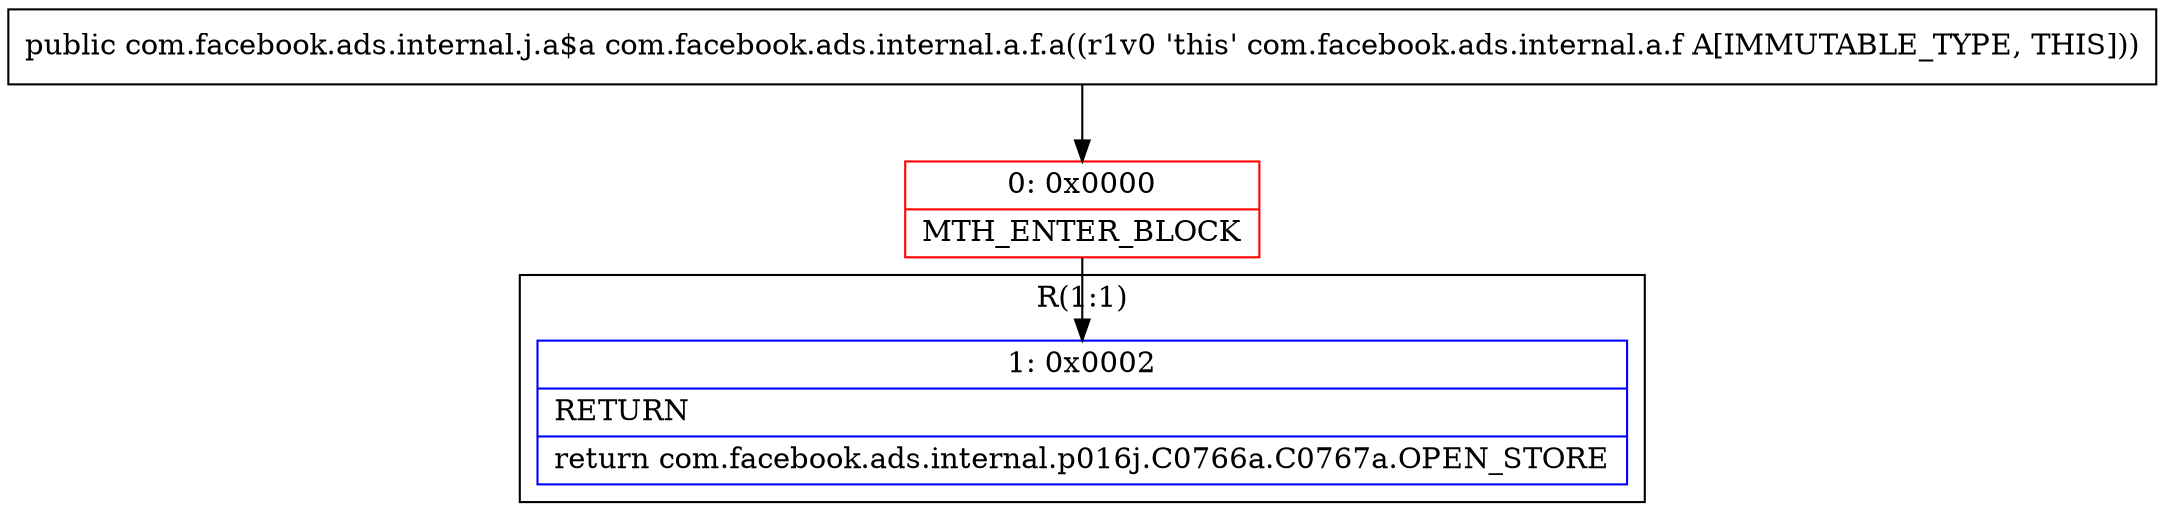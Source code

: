 digraph "CFG forcom.facebook.ads.internal.a.f.a()Lcom\/facebook\/ads\/internal\/j\/a$a;" {
subgraph cluster_Region_1779961989 {
label = "R(1:1)";
node [shape=record,color=blue];
Node_1 [shape=record,label="{1\:\ 0x0002|RETURN\l|return com.facebook.ads.internal.p016j.C0766a.C0767a.OPEN_STORE\l}"];
}
Node_0 [shape=record,color=red,label="{0\:\ 0x0000|MTH_ENTER_BLOCK\l}"];
MethodNode[shape=record,label="{public com.facebook.ads.internal.j.a$a com.facebook.ads.internal.a.f.a((r1v0 'this' com.facebook.ads.internal.a.f A[IMMUTABLE_TYPE, THIS])) }"];
MethodNode -> Node_0;
Node_0 -> Node_1;
}

